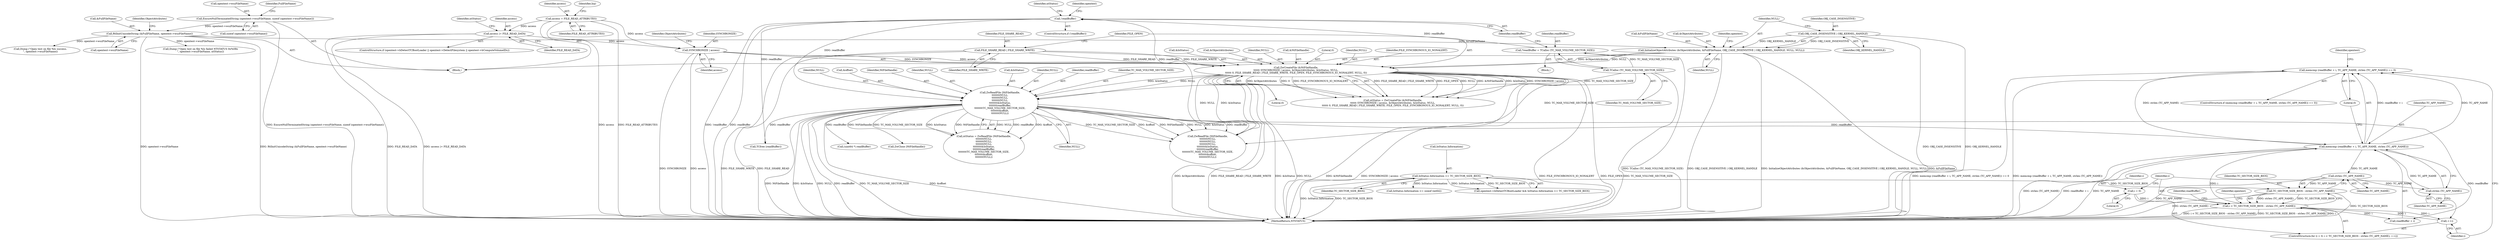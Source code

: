 digraph "0_VeraCrypt_f30f9339c9a0b9bbcc6f5ad38804af39db1f479e@API" {
"1000550" [label="(Call,memcmp (readBuffer + i, TC_APP_NAME, strlen (TC_APP_NAME)) == 0)"];
"1000551" [label="(Call,memcmp (readBuffer + i, TC_APP_NAME, strlen (TC_APP_NAME)))"];
"1000508" [label="(Call,ZwReadFile (NtFileHandle,\n\t\t\t\t\t\t\t\tNULL,\n\t\t\t\t\t\t\t\tNULL,\n\t\t\t\t\t\t\t\tNULL,\n\t\t\t\t\t\t\t\t&IoStatus,\n\t\t\t\t\t\t\t\treadBuffer,\n\t\t\t\t\t\t\t\tTC_MAX_VOLUME_SECTOR_SIZE,\n\t\t\t\t\t\t\t\t&offset,\n\t\t\t\t\t\t\t\tNULL))"];
"1000414" [label="(Call,ZwCreateFile (&NtFileHandle,\n\t\t\t\t\t\t SYNCHRONIZE | access, &ObjectAttributes, &IoStatus, NULL,\n\t\t\t\t\t\t 0, FILE_SHARE_READ | FILE_SHARE_WRITE, FILE_OPEN, FILE_SYNCHRONOUS_IO_NONALERT, NULL, 0))"];
"1000417" [label="(Call,SYNCHRONIZE | access)"];
"1000409" [label="(Call,access |= FILE_READ_DATA)"];
"1000362" [label="(Call,access = FILE_READ_ATTRIBUTES)"];
"1000387" [label="(Call,InitializeObjectAttributes (&ObjectAttributes, &FullFileName, OBJ_CASE_INSENSITIVE | OBJ_KERNEL_HANDLE, NULL, NULL))"];
"1000381" [label="(Call,RtlInitUnicodeString (&FullFileName, opentest->wszFileName))"];
"1000373" [label="(Call,EnsureNullTerminatedString (opentest->wszFileName, sizeof (opentest->wszFileName)))"];
"1000392" [label="(Call,OBJ_CASE_INSENSITIVE | OBJ_KERNEL_HANDLE)"];
"1000426" [label="(Call,FILE_SHARE_READ | FILE_SHARE_WRITE)"];
"1000484" [label="(Call,!readBuffer)"];
"1000479" [label="(Call,*readBuffer = TCalloc (TC_MAX_VOLUME_SECTOR_SIZE))"];
"1000481" [label="(Call,TCalloc (TC_MAX_VOLUME_SECTOR_SIZE))"];
"1000540" [label="(Call,i < TC_SECTOR_SIZE_BIOS - strlen (TC_APP_NAME))"];
"1000546" [label="(Call,++i)"];
"1000537" [label="(Call,i = 0)"];
"1000542" [label="(Call,TC_SECTOR_SIZE_BIOS - strlen (TC_APP_NAME))"];
"1000530" [label="(Call,IoStatus.Information >= TC_SECTOR_SIZE_BIOS)"];
"1000544" [label="(Call,strlen (TC_APP_NAME))"];
"1000556" [label="(Call,strlen (TC_APP_NAME))"];
"1000539" [label="(Literal,0)"];
"1000516" [label="(Identifier,TC_MAX_VOLUME_SECTOR_SIZE)"];
"1000660" [label="(Call,ZwReadFile (NtFileHandle,\n\t\t\t\t\t\t\t\tNULL,\n\t\t\t\t\t\t\t\tNULL,\n\t\t\t\t\t\t\t\tNULL,\n\t\t\t\t\t\t\t\t&IoStatus,\n\t\t\t\t\t\t\t\treadBuffer,\n\t\t\t\t\t\t\t\tTC_MAX_VOLUME_SECTOR_SIZE,\n\t\t\t\t\t\t\t\t&offset,\n\t\t\t\t\t\t\t\tNULL))"];
"1000417" [label="(Call,SYNCHRONIZE | access)"];
"1000413" [label="(Identifier,ntStatus)"];
"1000419" [label="(Identifier,access)"];
"1000422" [label="(Call,&IoStatus)"];
"1000569" [label="(Identifier,opentest)"];
"1000382" [label="(Call,&FullFileName)"];
"1000364" [label="(Identifier,FILE_READ_ATTRIBUTES)"];
"1000374" [label="(Call,opentest->wszFileName)"];
"1000428" [label="(Identifier,FILE_SHARE_WRITE)"];
"1000702" [label="(Call,Dump (\"Open test on file %ls failed NTSTATUS 0x%08x\n\", opentest->wszFileName, ntStatus))"];
"1000420" [label="(Call,&ObjectAttributes)"];
"1000410" [label="(Identifier,access)"];
"1000373" [label="(Call,EnsureNullTerminatedString (opentest->wszFileName, sizeof (opentest->wszFileName)))"];
"1000512" [label="(Identifier,NULL)"];
"1000517" [label="(Call,&offset)"];
"1000362" [label="(Call,access = FILE_READ_ATTRIBUTES)"];
"1000581" [label="(Call,(uint64 *) readBuffer)"];
"1000488" [label="(Identifier,ntStatus)"];
"1000546" [label="(Call,++i)"];
"1000431" [label="(Identifier,NULL)"];
"1000571" [label="(Call,IoStatus.Information >= sizeof (int64))"];
"1000483" [label="(ControlStructure,if (!readBuffer))"];
"1000551" [label="(Call,memcmp (readBuffer + i, TC_APP_NAME, strlen (TC_APP_NAME)))"];
"1000421" [label="(Identifier,ObjectAttributes)"];
"1000540" [label="(Call,i < TC_SECTOR_SIZE_BIOS - strlen (TC_APP_NAME))"];
"1000418" [label="(Identifier,SYNCHRONIZE)"];
"1000508" [label="(Call,ZwReadFile (NtFileHandle,\n\t\t\t\t\t\t\t\tNULL,\n\t\t\t\t\t\t\t\tNULL,\n\t\t\t\t\t\t\t\tNULL,\n\t\t\t\t\t\t\t\t&IoStatus,\n\t\t\t\t\t\t\t\treadBuffer,\n\t\t\t\t\t\t\t\tTC_MAX_VOLUME_SECTOR_SIZE,\n\t\t\t\t\t\t\t\t&offset,\n\t\t\t\t\t\t\t\tNULL))"];
"1000393" [label="(Identifier,OBJ_CASE_INSENSITIVE)"];
"1000693" [label="(Call,ZwClose (NtFileHandle))"];
"1000526" [label="(Call,opentest->bDetectTCBootLoader && IoStatus.Information >= TC_SECTOR_SIZE_BIOS)"];
"1000383" [label="(Identifier,FullFileName)"];
"1000506" [label="(Call,ntStatus = ZwReadFile (NtFileHandle,\n\t\t\t\t\t\t\t\tNULL,\n\t\t\t\t\t\t\t\tNULL,\n\t\t\t\t\t\t\t\tNULL,\n\t\t\t\t\t\t\t\t&IoStatus,\n\t\t\t\t\t\t\t\treadBuffer,\n\t\t\t\t\t\t\t\tTC_MAX_VOLUME_SECTOR_SIZE,\n\t\t\t\t\t\t\t\t&offset,\n\t\t\t\t\t\t\t\tNULL))"];
"1000485" [label="(Identifier,readBuffer)"];
"1000388" [label="(Call,&ObjectAttributes)"];
"1000415" [label="(Call,&NtFileHandle)"];
"1000480" [label="(Identifier,readBuffer)"];
"1000536" [label="(ControlStructure,for (i = 0; i < TC_SECTOR_SIZE_BIOS - strlen (TC_APP_NAME); ++i))"];
"1000537" [label="(Call,i = 0)"];
"1000557" [label="(Identifier,TC_APP_NAME)"];
"1000477" [label="(Block,)"];
"1000411" [label="(Identifier,FILE_READ_DATA)"];
"1000394" [label="(Identifier,OBJ_KERNEL_HANDLE)"];
"1000387" [label="(Call,InitializeObjectAttributes (&ObjectAttributes, &FullFileName, OBJ_CASE_INSENSITIVE | OBJ_KERNEL_HANDLE, NULL, NULL))"];
"1000363" [label="(Identifier,access)"];
"1000377" [label="(Call,sizeof (opentest->wszFileName))"];
"1000484" [label="(Call,!readBuffer)"];
"1000429" [label="(Identifier,FILE_OPEN)"];
"1000368" [label="(Identifier,Irp)"];
"1000427" [label="(Identifier,FILE_SHARE_READ)"];
"1000530" [label="(Call,IoStatus.Information >= TC_SECTOR_SIZE_BIOS)"];
"1000562" [label="(Identifier,opentest)"];
"1000414" [label="(Call,ZwCreateFile (&NtFileHandle,\n\t\t\t\t\t\t SYNCHRONIZE | access, &ObjectAttributes, &IoStatus, NULL,\n\t\t\t\t\t\t 0, FILE_SHARE_READ | FILE_SHARE_WRITE, FILE_OPEN, FILE_SYNCHRONOUS_IO_NONALERT, NULL, 0))"];
"1000555" [label="(Identifier,TC_APP_NAME)"];
"1000542" [label="(Call,TC_SECTOR_SIZE_BIOS - strlen (TC_APP_NAME))"];
"1000543" [label="(Identifier,TC_SECTOR_SIZE_BIOS)"];
"1000400" [label="(Identifier,opentest)"];
"1000549" [label="(ControlStructure,if (memcmp (readBuffer + i, TC_APP_NAME, strlen (TC_APP_NAME)) == 0))"];
"1000531" [label="(Call,IoStatus.Information)"];
"1000425" [label="(Literal,0)"];
"1000381" [label="(Call,RtlInitUnicodeString (&FullFileName, opentest->wszFileName))"];
"1000509" [label="(Identifier,NtFileHandle)"];
"1000395" [label="(Identifier,NULL)"];
"1000511" [label="(Identifier,NULL)"];
"1000481" [label="(Call,TCalloc (TC_MAX_VOLUME_SECTOR_SIZE))"];
"1000519" [label="(Identifier,NULL)"];
"1000552" [label="(Call,readBuffer + i)"];
"1000544" [label="(Call,strlen (TC_APP_NAME))"];
"1000432" [label="(Literal,0)"];
"1000397" [label="(ControlStructure,if (opentest->bDetectTCBootLoader || opentest->DetectFilesystem || opentest->bComputeVolumeIDs))"];
"1000538" [label="(Identifier,i)"];
"1000695" [label="(Call,Dump (\"Open test on file %ls success.\n\", opentest->wszFileName))"];
"1000482" [label="(Identifier,TC_MAX_VOLUME_SECTOR_SIZE)"];
"1000479" [label="(Call,*readBuffer = TCalloc (TC_MAX_VOLUME_SECTOR_SIZE))"];
"1000513" [label="(Call,&IoStatus)"];
"1000534" [label="(Identifier,TC_SECTOR_SIZE_BIOS)"];
"1000389" [label="(Identifier,ObjectAttributes)"];
"1000495" [label="(Identifier,opentest)"];
"1000547" [label="(Identifier,i)"];
"1000556" [label="(Call,strlen (TC_APP_NAME))"];
"1000510" [label="(Identifier,NULL)"];
"1000558" [label="(Literal,0)"];
"1000515" [label="(Identifier,readBuffer)"];
"1000550" [label="(Call,memcmp (readBuffer + i, TC_APP_NAME, strlen (TC_APP_NAME)) == 0)"];
"1000691" [label="(Call,TCfree (readBuffer))"];
"1000553" [label="(Identifier,readBuffer)"];
"1003125" [label="(MethodReturn,NTSTATUS)"];
"1000424" [label="(Identifier,NULL)"];
"1000384" [label="(Call,opentest->wszFileName)"];
"1000396" [label="(Identifier,NULL)"];
"1000390" [label="(Call,&FullFileName)"];
"1000426" [label="(Call,FILE_SHARE_READ | FILE_SHARE_WRITE)"];
"1000430" [label="(Identifier,FILE_SYNCHRONOUS_IO_NONALERT)"];
"1000545" [label="(Identifier,TC_APP_NAME)"];
"1000541" [label="(Identifier,i)"];
"1000409" [label="(Call,access |= FILE_READ_DATA)"];
"1000345" [label="(Block,)"];
"1000392" [label="(Call,OBJ_CASE_INSENSITIVE | OBJ_KERNEL_HANDLE)"];
"1000412" [label="(Call,ntStatus = ZwCreateFile (&NtFileHandle,\n\t\t\t\t\t\t SYNCHRONIZE | access, &ObjectAttributes, &IoStatus, NULL,\n\t\t\t\t\t\t 0, FILE_SHARE_READ | FILE_SHARE_WRITE, FILE_OPEN, FILE_SYNCHRONOUS_IO_NONALERT, NULL, 0))"];
"1000550" -> "1000549"  [label="AST: "];
"1000550" -> "1000558"  [label="CFG: "];
"1000551" -> "1000550"  [label="AST: "];
"1000558" -> "1000550"  [label="AST: "];
"1000562" -> "1000550"  [label="CFG: "];
"1000547" -> "1000550"  [label="CFG: "];
"1000550" -> "1003125"  [label="DDG: memcmp (readBuffer + i, TC_APP_NAME, strlen (TC_APP_NAME)) == 0"];
"1000550" -> "1003125"  [label="DDG: memcmp (readBuffer + i, TC_APP_NAME, strlen (TC_APP_NAME))"];
"1000551" -> "1000550"  [label="DDG: readBuffer + i"];
"1000551" -> "1000550"  [label="DDG: TC_APP_NAME"];
"1000551" -> "1000550"  [label="DDG: strlen (TC_APP_NAME)"];
"1000551" -> "1000556"  [label="CFG: "];
"1000552" -> "1000551"  [label="AST: "];
"1000555" -> "1000551"  [label="AST: "];
"1000556" -> "1000551"  [label="AST: "];
"1000558" -> "1000551"  [label="CFG: "];
"1000551" -> "1003125"  [label="DDG: TC_APP_NAME"];
"1000551" -> "1003125"  [label="DDG: strlen (TC_APP_NAME)"];
"1000551" -> "1003125"  [label="DDG: readBuffer + i"];
"1000551" -> "1000544"  [label="DDG: TC_APP_NAME"];
"1000508" -> "1000551"  [label="DDG: readBuffer"];
"1000540" -> "1000551"  [label="DDG: i"];
"1000556" -> "1000551"  [label="DDG: TC_APP_NAME"];
"1000508" -> "1000506"  [label="AST: "];
"1000508" -> "1000519"  [label="CFG: "];
"1000509" -> "1000508"  [label="AST: "];
"1000510" -> "1000508"  [label="AST: "];
"1000511" -> "1000508"  [label="AST: "];
"1000512" -> "1000508"  [label="AST: "];
"1000513" -> "1000508"  [label="AST: "];
"1000515" -> "1000508"  [label="AST: "];
"1000516" -> "1000508"  [label="AST: "];
"1000517" -> "1000508"  [label="AST: "];
"1000519" -> "1000508"  [label="AST: "];
"1000506" -> "1000508"  [label="CFG: "];
"1000508" -> "1003125"  [label="DDG: NtFileHandle"];
"1000508" -> "1003125"  [label="DDG: &IoStatus"];
"1000508" -> "1003125"  [label="DDG: NULL"];
"1000508" -> "1003125"  [label="DDG: readBuffer"];
"1000508" -> "1003125"  [label="DDG: TC_MAX_VOLUME_SECTOR_SIZE"];
"1000508" -> "1003125"  [label="DDG: &offset"];
"1000508" -> "1000506"  [label="DDG: NULL"];
"1000508" -> "1000506"  [label="DDG: readBuffer"];
"1000508" -> "1000506"  [label="DDG: &offset"];
"1000508" -> "1000506"  [label="DDG: TC_MAX_VOLUME_SECTOR_SIZE"];
"1000508" -> "1000506"  [label="DDG: &IoStatus"];
"1000508" -> "1000506"  [label="DDG: NtFileHandle"];
"1000414" -> "1000508"  [label="DDG: NULL"];
"1000414" -> "1000508"  [label="DDG: &IoStatus"];
"1000484" -> "1000508"  [label="DDG: readBuffer"];
"1000481" -> "1000508"  [label="DDG: TC_MAX_VOLUME_SECTOR_SIZE"];
"1000508" -> "1000552"  [label="DDG: readBuffer"];
"1000508" -> "1000581"  [label="DDG: readBuffer"];
"1000508" -> "1000660"  [label="DDG: NtFileHandle"];
"1000508" -> "1000660"  [label="DDG: NULL"];
"1000508" -> "1000660"  [label="DDG: &IoStatus"];
"1000508" -> "1000660"  [label="DDG: readBuffer"];
"1000508" -> "1000660"  [label="DDG: TC_MAX_VOLUME_SECTOR_SIZE"];
"1000508" -> "1000660"  [label="DDG: &offset"];
"1000508" -> "1000691"  [label="DDG: readBuffer"];
"1000508" -> "1000693"  [label="DDG: NtFileHandle"];
"1000414" -> "1000412"  [label="AST: "];
"1000414" -> "1000432"  [label="CFG: "];
"1000415" -> "1000414"  [label="AST: "];
"1000417" -> "1000414"  [label="AST: "];
"1000420" -> "1000414"  [label="AST: "];
"1000422" -> "1000414"  [label="AST: "];
"1000424" -> "1000414"  [label="AST: "];
"1000425" -> "1000414"  [label="AST: "];
"1000426" -> "1000414"  [label="AST: "];
"1000429" -> "1000414"  [label="AST: "];
"1000430" -> "1000414"  [label="AST: "];
"1000431" -> "1000414"  [label="AST: "];
"1000432" -> "1000414"  [label="AST: "];
"1000412" -> "1000414"  [label="CFG: "];
"1000414" -> "1003125"  [label="DDG: &ObjectAttributes"];
"1000414" -> "1003125"  [label="DDG: FILE_SHARE_READ | FILE_SHARE_WRITE"];
"1000414" -> "1003125"  [label="DDG: &IoStatus"];
"1000414" -> "1003125"  [label="DDG: NULL"];
"1000414" -> "1003125"  [label="DDG: &NtFileHandle"];
"1000414" -> "1003125"  [label="DDG: SYNCHRONIZE | access"];
"1000414" -> "1003125"  [label="DDG: FILE_SYNCHRONOUS_IO_NONALERT"];
"1000414" -> "1003125"  [label="DDG: FILE_OPEN"];
"1000414" -> "1000412"  [label="DDG: FILE_SHARE_READ | FILE_SHARE_WRITE"];
"1000414" -> "1000412"  [label="DDG: FILE_OPEN"];
"1000414" -> "1000412"  [label="DDG: NULL"];
"1000414" -> "1000412"  [label="DDG: &NtFileHandle"];
"1000414" -> "1000412"  [label="DDG: &IoStatus"];
"1000414" -> "1000412"  [label="DDG: SYNCHRONIZE | access"];
"1000414" -> "1000412"  [label="DDG: &ObjectAttributes"];
"1000414" -> "1000412"  [label="DDG: 0"];
"1000414" -> "1000412"  [label="DDG: FILE_SYNCHRONOUS_IO_NONALERT"];
"1000417" -> "1000414"  [label="DDG: SYNCHRONIZE"];
"1000417" -> "1000414"  [label="DDG: access"];
"1000387" -> "1000414"  [label="DDG: &ObjectAttributes"];
"1000387" -> "1000414"  [label="DDG: NULL"];
"1000426" -> "1000414"  [label="DDG: FILE_SHARE_READ"];
"1000426" -> "1000414"  [label="DDG: FILE_SHARE_WRITE"];
"1000414" -> "1000660"  [label="DDG: NULL"];
"1000414" -> "1000660"  [label="DDG: &IoStatus"];
"1000417" -> "1000419"  [label="CFG: "];
"1000418" -> "1000417"  [label="AST: "];
"1000419" -> "1000417"  [label="AST: "];
"1000421" -> "1000417"  [label="CFG: "];
"1000417" -> "1003125"  [label="DDG: SYNCHRONIZE"];
"1000417" -> "1003125"  [label="DDG: access"];
"1000409" -> "1000417"  [label="DDG: access"];
"1000362" -> "1000417"  [label="DDG: access"];
"1000409" -> "1000397"  [label="AST: "];
"1000409" -> "1000411"  [label="CFG: "];
"1000410" -> "1000409"  [label="AST: "];
"1000411" -> "1000409"  [label="AST: "];
"1000413" -> "1000409"  [label="CFG: "];
"1000409" -> "1003125"  [label="DDG: FILE_READ_DATA"];
"1000409" -> "1003125"  [label="DDG: access |= FILE_READ_DATA"];
"1000362" -> "1000409"  [label="DDG: access"];
"1000362" -> "1000345"  [label="AST: "];
"1000362" -> "1000364"  [label="CFG: "];
"1000363" -> "1000362"  [label="AST: "];
"1000364" -> "1000362"  [label="AST: "];
"1000368" -> "1000362"  [label="CFG: "];
"1000362" -> "1003125"  [label="DDG: FILE_READ_ATTRIBUTES"];
"1000362" -> "1003125"  [label="DDG: access"];
"1000387" -> "1000345"  [label="AST: "];
"1000387" -> "1000396"  [label="CFG: "];
"1000388" -> "1000387"  [label="AST: "];
"1000390" -> "1000387"  [label="AST: "];
"1000392" -> "1000387"  [label="AST: "];
"1000395" -> "1000387"  [label="AST: "];
"1000396" -> "1000387"  [label="AST: "];
"1000400" -> "1000387"  [label="CFG: "];
"1000387" -> "1003125"  [label="DDG: OBJ_CASE_INSENSITIVE | OBJ_KERNEL_HANDLE"];
"1000387" -> "1003125"  [label="DDG: InitializeObjectAttributes (&ObjectAttributes, &FullFileName, OBJ_CASE_INSENSITIVE | OBJ_KERNEL_HANDLE, NULL, NULL)"];
"1000387" -> "1003125"  [label="DDG: &FullFileName"];
"1000381" -> "1000387"  [label="DDG: &FullFileName"];
"1000392" -> "1000387"  [label="DDG: OBJ_CASE_INSENSITIVE"];
"1000392" -> "1000387"  [label="DDG: OBJ_KERNEL_HANDLE"];
"1000381" -> "1000345"  [label="AST: "];
"1000381" -> "1000384"  [label="CFG: "];
"1000382" -> "1000381"  [label="AST: "];
"1000384" -> "1000381"  [label="AST: "];
"1000389" -> "1000381"  [label="CFG: "];
"1000381" -> "1003125"  [label="DDG: opentest->wszFileName"];
"1000381" -> "1003125"  [label="DDG: RtlInitUnicodeString (&FullFileName, opentest->wszFileName)"];
"1000373" -> "1000381"  [label="DDG: opentest->wszFileName"];
"1000381" -> "1000695"  [label="DDG: opentest->wszFileName"];
"1000381" -> "1000702"  [label="DDG: opentest->wszFileName"];
"1000373" -> "1000345"  [label="AST: "];
"1000373" -> "1000377"  [label="CFG: "];
"1000374" -> "1000373"  [label="AST: "];
"1000377" -> "1000373"  [label="AST: "];
"1000383" -> "1000373"  [label="CFG: "];
"1000373" -> "1003125"  [label="DDG: EnsureNullTerminatedString (opentest->wszFileName, sizeof (opentest->wszFileName))"];
"1000392" -> "1000394"  [label="CFG: "];
"1000393" -> "1000392"  [label="AST: "];
"1000394" -> "1000392"  [label="AST: "];
"1000395" -> "1000392"  [label="CFG: "];
"1000392" -> "1003125"  [label="DDG: OBJ_KERNEL_HANDLE"];
"1000392" -> "1003125"  [label="DDG: OBJ_CASE_INSENSITIVE"];
"1000426" -> "1000428"  [label="CFG: "];
"1000427" -> "1000426"  [label="AST: "];
"1000428" -> "1000426"  [label="AST: "];
"1000429" -> "1000426"  [label="CFG: "];
"1000426" -> "1003125"  [label="DDG: FILE_SHARE_WRITE"];
"1000426" -> "1003125"  [label="DDG: FILE_SHARE_READ"];
"1000484" -> "1000483"  [label="AST: "];
"1000484" -> "1000485"  [label="CFG: "];
"1000485" -> "1000484"  [label="AST: "];
"1000488" -> "1000484"  [label="CFG: "];
"1000495" -> "1000484"  [label="CFG: "];
"1000484" -> "1003125"  [label="DDG: readBuffer"];
"1000484" -> "1003125"  [label="DDG: !readBuffer"];
"1000479" -> "1000484"  [label="DDG: readBuffer"];
"1000484" -> "1000660"  [label="DDG: readBuffer"];
"1000484" -> "1000691"  [label="DDG: readBuffer"];
"1000479" -> "1000477"  [label="AST: "];
"1000479" -> "1000481"  [label="CFG: "];
"1000480" -> "1000479"  [label="AST: "];
"1000481" -> "1000479"  [label="AST: "];
"1000485" -> "1000479"  [label="CFG: "];
"1000479" -> "1003125"  [label="DDG: TCalloc (TC_MAX_VOLUME_SECTOR_SIZE)"];
"1000481" -> "1000479"  [label="DDG: TC_MAX_VOLUME_SECTOR_SIZE"];
"1000481" -> "1000482"  [label="CFG: "];
"1000482" -> "1000481"  [label="AST: "];
"1000481" -> "1003125"  [label="DDG: TC_MAX_VOLUME_SECTOR_SIZE"];
"1000481" -> "1000660"  [label="DDG: TC_MAX_VOLUME_SECTOR_SIZE"];
"1000540" -> "1000536"  [label="AST: "];
"1000540" -> "1000542"  [label="CFG: "];
"1000541" -> "1000540"  [label="AST: "];
"1000542" -> "1000540"  [label="AST: "];
"1000553" -> "1000540"  [label="CFG: "];
"1000569" -> "1000540"  [label="CFG: "];
"1000540" -> "1003125"  [label="DDG: i < TC_SECTOR_SIZE_BIOS - strlen (TC_APP_NAME)"];
"1000540" -> "1003125"  [label="DDG: TC_SECTOR_SIZE_BIOS - strlen (TC_APP_NAME)"];
"1000540" -> "1003125"  [label="DDG: i"];
"1000546" -> "1000540"  [label="DDG: i"];
"1000537" -> "1000540"  [label="DDG: i"];
"1000542" -> "1000540"  [label="DDG: TC_SECTOR_SIZE_BIOS"];
"1000542" -> "1000540"  [label="DDG: strlen (TC_APP_NAME)"];
"1000540" -> "1000546"  [label="DDG: i"];
"1000540" -> "1000552"  [label="DDG: i"];
"1000546" -> "1000536"  [label="AST: "];
"1000546" -> "1000547"  [label="CFG: "];
"1000547" -> "1000546"  [label="AST: "];
"1000541" -> "1000546"  [label="CFG: "];
"1000537" -> "1000536"  [label="AST: "];
"1000537" -> "1000539"  [label="CFG: "];
"1000538" -> "1000537"  [label="AST: "];
"1000539" -> "1000537"  [label="AST: "];
"1000541" -> "1000537"  [label="CFG: "];
"1000542" -> "1000544"  [label="CFG: "];
"1000543" -> "1000542"  [label="AST: "];
"1000544" -> "1000542"  [label="AST: "];
"1000542" -> "1003125"  [label="DDG: TC_SECTOR_SIZE_BIOS"];
"1000542" -> "1003125"  [label="DDG: strlen (TC_APP_NAME)"];
"1000530" -> "1000542"  [label="DDG: TC_SECTOR_SIZE_BIOS"];
"1000544" -> "1000542"  [label="DDG: TC_APP_NAME"];
"1000530" -> "1000526"  [label="AST: "];
"1000530" -> "1000534"  [label="CFG: "];
"1000531" -> "1000530"  [label="AST: "];
"1000534" -> "1000530"  [label="AST: "];
"1000526" -> "1000530"  [label="CFG: "];
"1000530" -> "1003125"  [label="DDG: IoStatus.Information"];
"1000530" -> "1003125"  [label="DDG: TC_SECTOR_SIZE_BIOS"];
"1000530" -> "1000526"  [label="DDG: IoStatus.Information"];
"1000530" -> "1000526"  [label="DDG: TC_SECTOR_SIZE_BIOS"];
"1000530" -> "1000571"  [label="DDG: IoStatus.Information"];
"1000544" -> "1000545"  [label="CFG: "];
"1000545" -> "1000544"  [label="AST: "];
"1000544" -> "1003125"  [label="DDG: TC_APP_NAME"];
"1000544" -> "1000556"  [label="DDG: TC_APP_NAME"];
"1000556" -> "1000557"  [label="CFG: "];
"1000557" -> "1000556"  [label="AST: "];
}
